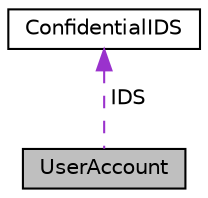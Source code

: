 digraph "UserAccount"
{
  edge [fontname="Helvetica",fontsize="10",labelfontname="Helvetica",labelfontsize="10"];
  node [fontname="Helvetica",fontsize="10",shape=record];
  Node1 [label="UserAccount",height=0.2,width=0.4,color="black", fillcolor="grey75", style="filled" fontcolor="black"];
  Node2 -> Node1 [dir="back",color="darkorchid3",fontsize="10",style="dashed",label=" IDS" ];
  Node2 [label="ConfidentialIDS",height=0.2,width=0.4,color="black", fillcolor="white", style="filled",URL="$struct_confidential_i_d_s.html"];
}
